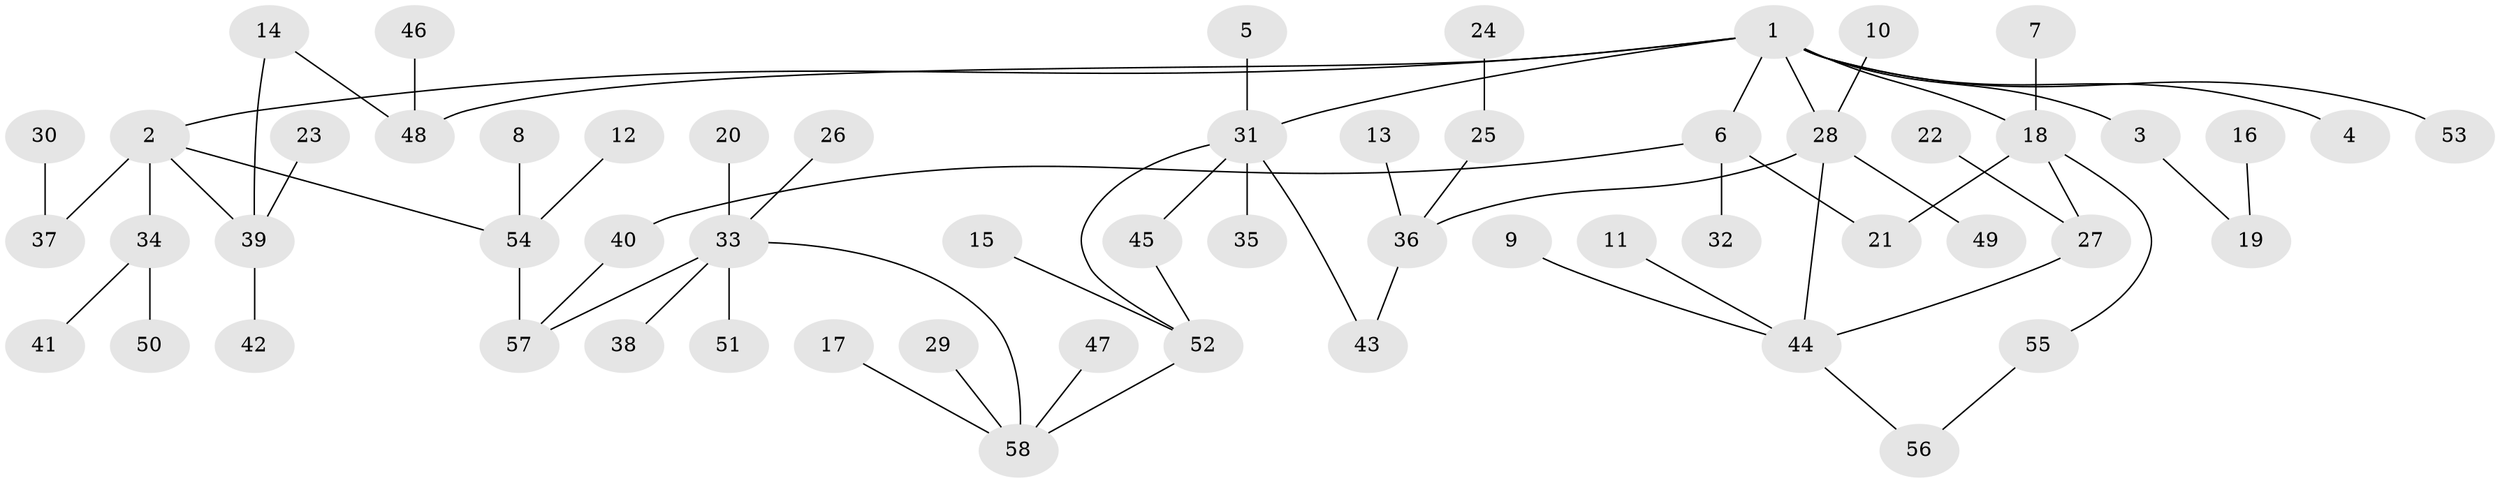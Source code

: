 // original degree distribution, {7: 0.008620689655172414, 5: 0.06896551724137931, 4: 0.06896551724137931, 2: 0.23275862068965517, 3: 0.11206896551724138, 6: 0.02586206896551724, 1: 0.4827586206896552}
// Generated by graph-tools (version 1.1) at 2025/49/03/09/25 03:49:23]
// undirected, 58 vertices, 65 edges
graph export_dot {
graph [start="1"]
  node [color=gray90,style=filled];
  1;
  2;
  3;
  4;
  5;
  6;
  7;
  8;
  9;
  10;
  11;
  12;
  13;
  14;
  15;
  16;
  17;
  18;
  19;
  20;
  21;
  22;
  23;
  24;
  25;
  26;
  27;
  28;
  29;
  30;
  31;
  32;
  33;
  34;
  35;
  36;
  37;
  38;
  39;
  40;
  41;
  42;
  43;
  44;
  45;
  46;
  47;
  48;
  49;
  50;
  51;
  52;
  53;
  54;
  55;
  56;
  57;
  58;
  1 -- 2 [weight=1.0];
  1 -- 3 [weight=1.0];
  1 -- 4 [weight=1.0];
  1 -- 6 [weight=1.0];
  1 -- 18 [weight=1.0];
  1 -- 28 [weight=1.0];
  1 -- 31 [weight=1.0];
  1 -- 48 [weight=1.0];
  1 -- 53 [weight=1.0];
  2 -- 34 [weight=1.0];
  2 -- 37 [weight=1.0];
  2 -- 39 [weight=1.0];
  2 -- 54 [weight=1.0];
  3 -- 19 [weight=1.0];
  5 -- 31 [weight=1.0];
  6 -- 21 [weight=1.0];
  6 -- 32 [weight=1.0];
  6 -- 40 [weight=1.0];
  7 -- 18 [weight=1.0];
  8 -- 54 [weight=1.0];
  9 -- 44 [weight=1.0];
  10 -- 28 [weight=1.0];
  11 -- 44 [weight=1.0];
  12 -- 54 [weight=1.0];
  13 -- 36 [weight=1.0];
  14 -- 39 [weight=1.0];
  14 -- 48 [weight=1.0];
  15 -- 52 [weight=1.0];
  16 -- 19 [weight=1.0];
  17 -- 58 [weight=1.0];
  18 -- 21 [weight=1.0];
  18 -- 27 [weight=1.0];
  18 -- 55 [weight=1.0];
  20 -- 33 [weight=1.0];
  22 -- 27 [weight=1.0];
  23 -- 39 [weight=1.0];
  24 -- 25 [weight=1.0];
  25 -- 36 [weight=1.0];
  26 -- 33 [weight=1.0];
  27 -- 44 [weight=1.0];
  28 -- 36 [weight=1.0];
  28 -- 44 [weight=1.0];
  28 -- 49 [weight=1.0];
  29 -- 58 [weight=1.0];
  30 -- 37 [weight=1.0];
  31 -- 35 [weight=1.0];
  31 -- 43 [weight=1.0];
  31 -- 45 [weight=1.0];
  31 -- 52 [weight=1.0];
  33 -- 38 [weight=1.0];
  33 -- 51 [weight=1.0];
  33 -- 57 [weight=1.0];
  33 -- 58 [weight=1.0];
  34 -- 41 [weight=1.0];
  34 -- 50 [weight=1.0];
  36 -- 43 [weight=1.0];
  39 -- 42 [weight=1.0];
  40 -- 57 [weight=1.0];
  44 -- 56 [weight=1.0];
  45 -- 52 [weight=1.0];
  46 -- 48 [weight=1.0];
  47 -- 58 [weight=1.0];
  52 -- 58 [weight=1.0];
  54 -- 57 [weight=1.0];
  55 -- 56 [weight=1.0];
}

